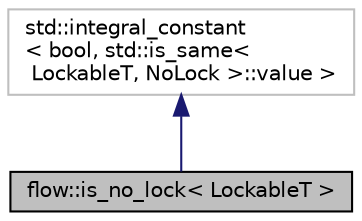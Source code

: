 digraph "flow::is_no_lock&lt; LockableT &gt;"
{
 // LATEX_PDF_SIZE
  edge [fontname="Helvetica",fontsize="10",labelfontname="Helvetica",labelfontsize="10"];
  node [fontname="Helvetica",fontsize="10",shape=record];
  Node1 [label="flow::is_no_lock\< LockableT \>",height=0.2,width=0.4,color="black", fillcolor="grey75", style="filled", fontcolor="black",tooltip="Checks if LockableT is of type NoLock."];
  Node2 -> Node1 [dir="back",color="midnightblue",fontsize="10",style="solid",fontname="Helvetica"];
  Node2 [label="std::integral_constant\l\< bool, std::is_same\<\l LockableT, NoLock \>::value \>",height=0.2,width=0.4,color="grey75", fillcolor="white", style="filled",tooltip=" "];
}
